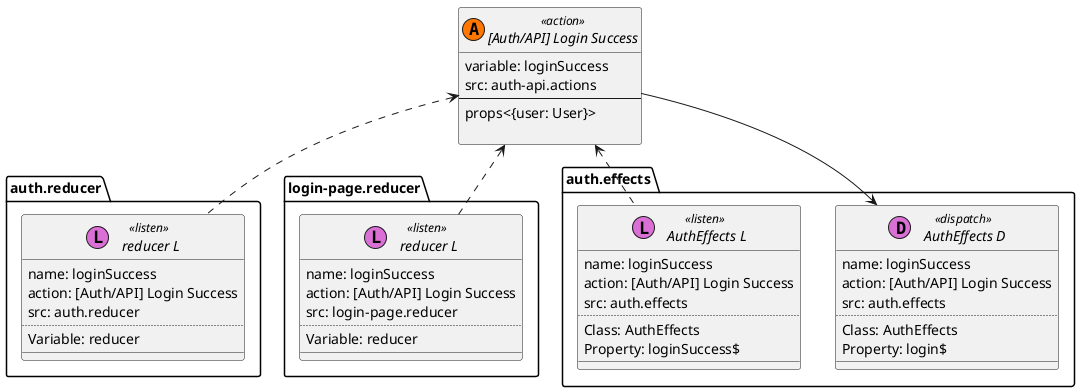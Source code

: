 @startuml [Auth/API] Login Success

set namespaceSeparator ::

interface "[Auth/API] Login Success" << (A,#FF7700) action >> {
    variable: loginSuccess
    src: auth-api.actions
    --
    props<{user: User}>

}

interface "auth.reducer:: reducer L" << (L,orchid) listen >> {
    name: loginSuccess
    action: [Auth/API] Login Success
    src: auth.reducer
    ..
    Variable: reducer
    __
}
"[Auth/API] Login Success" <.down. "auth.reducer:: reducer L"

interface "login-page.reducer:: reducer L" << (L,orchid) listen >> {
    name: loginSuccess
    action: [Auth/API] Login Success
    src: login-page.reducer
    ..
    Variable: reducer
    __
}
"[Auth/API] Login Success" <.down. "login-page.reducer:: reducer L"

interface "auth.effects:: AuthEffects D" << (D,orchid) dispatch >> {
    name: loginSuccess
    action: [Auth/API] Login Success
    src: auth.effects
    ..
    Class: AuthEffects
    Property: login$
    __
}
"[Auth/API] Login Success" -down-> "auth.effects:: AuthEffects D"

interface "auth.effects:: AuthEffects L" << (L,orchid) listen >> {
    name: loginSuccess
    action: [Auth/API] Login Success
    src: auth.effects
    ..
    Class: AuthEffects
    Property: loginSuccess$
    __
}
"[Auth/API] Login Success" <.down. "auth.effects:: AuthEffects L"


@enduml